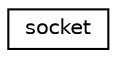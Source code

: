 digraph "Graphical Class Hierarchy"
{
  edge [fontname="Helvetica",fontsize="10",labelfontname="Helvetica",labelfontsize="10"];
  node [fontname="Helvetica",fontsize="10",shape=record];
  rankdir="LR";
  Node1 [label="socket",height=0.2,width=0.4,color="black", fillcolor="white", style="filled",URL="$d9/d7e/structsocket.html"];
}
